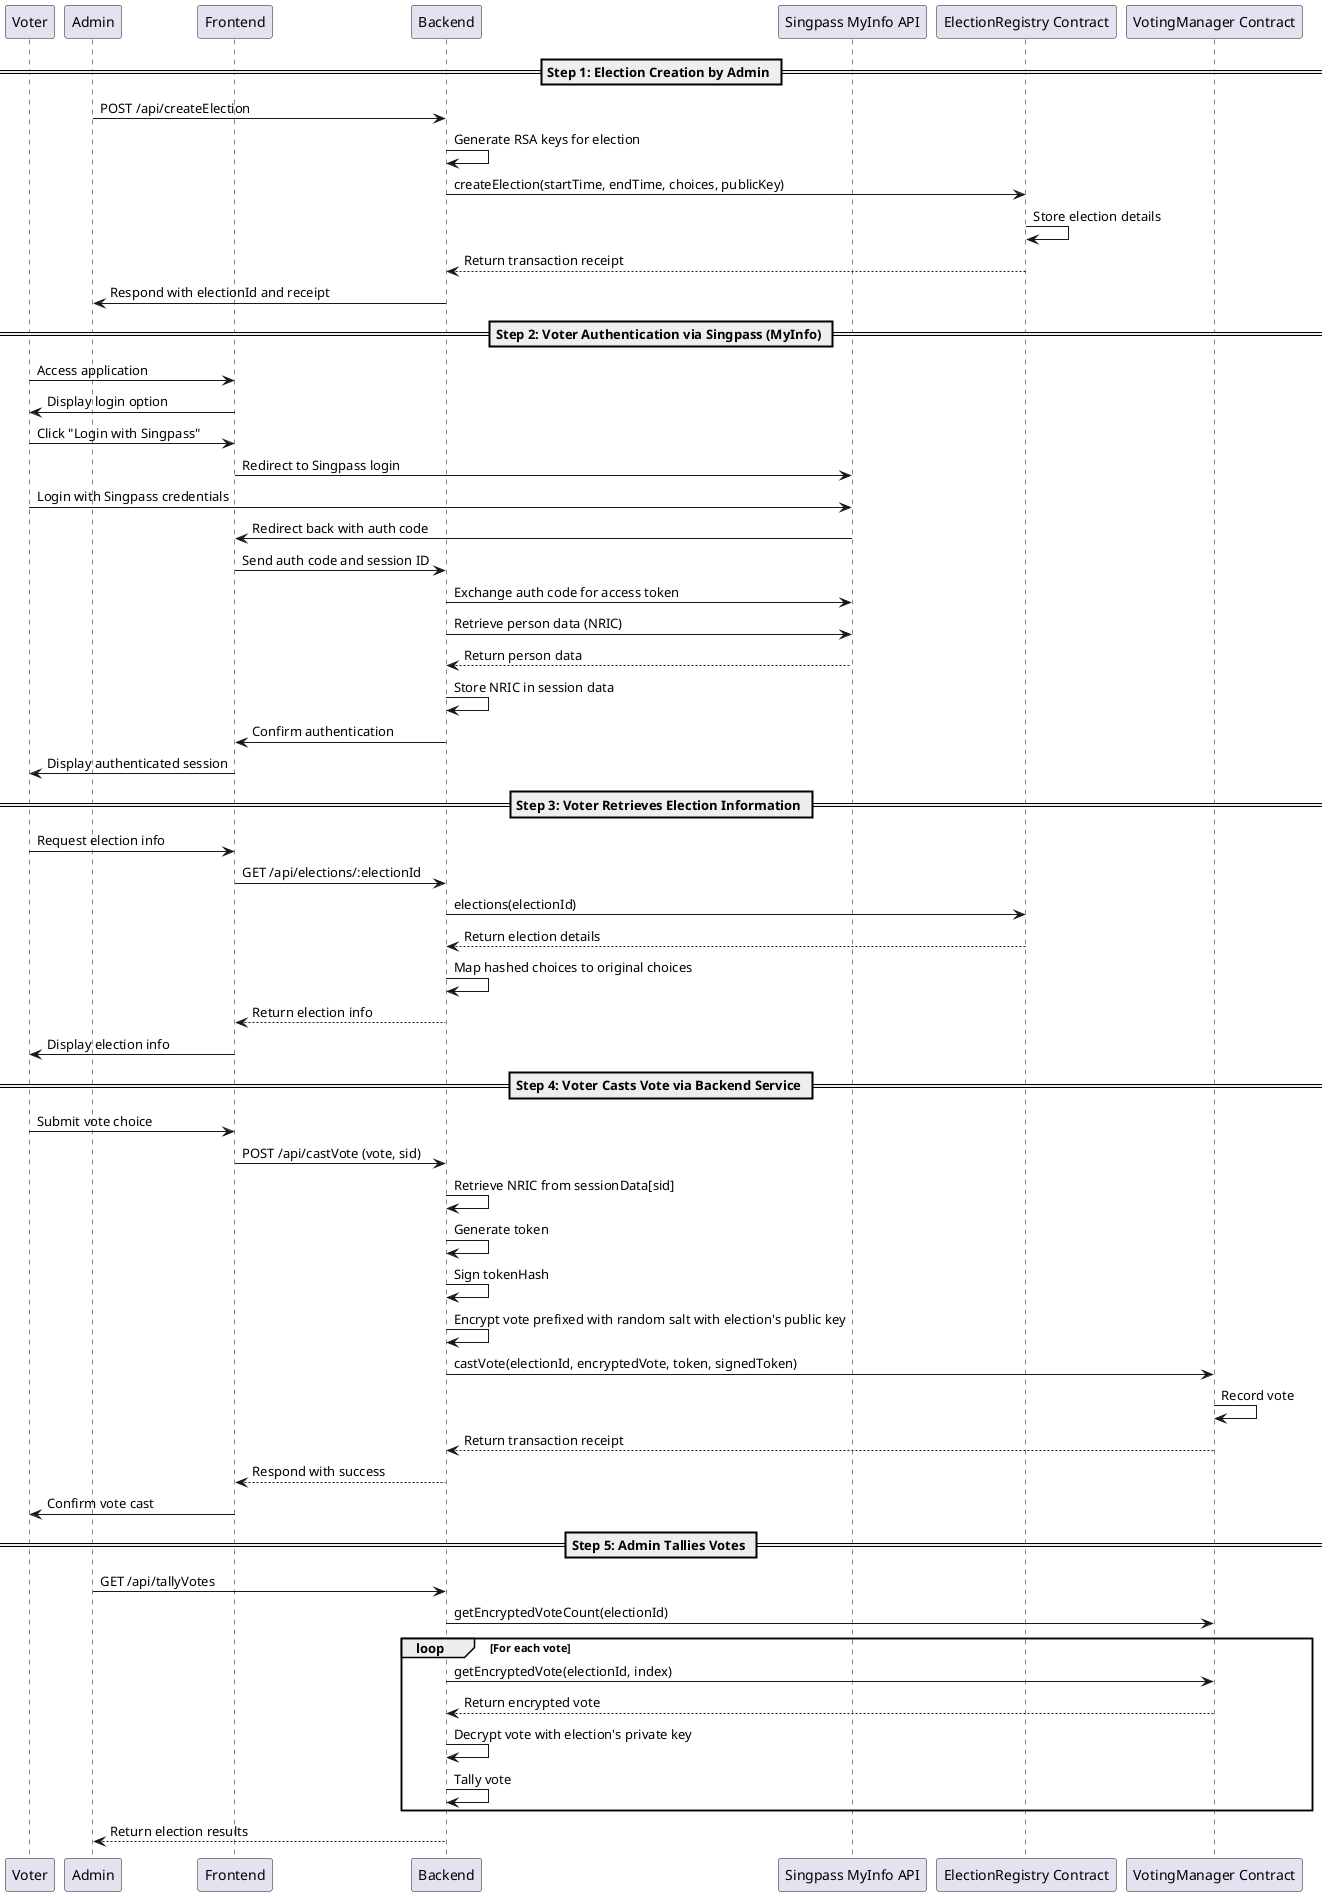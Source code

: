 @startuml
participant Voter
participant Admin
participant Frontend
participant Backend
participant "Singpass MyInfo API" as MyInfo
participant "ElectionRegistry Contract" as ElectionRegistry
participant "VotingManager Contract" as VotingManager
== Step 1: Election Creation by Admin == 
Admin -> Backend: POST /api/createElection
Backend -> Backend: Generate RSA keys for election
Backend -> ElectionRegistry: createElection(startTime, endTime, choices, publicKey)
ElectionRegistry -> ElectionRegistry: Store election details
ElectionRegistry --> Backend: Return transaction receipt
Backend -> Admin: Respond with electionId and receipt

== Step 2: Voter Authentication via Singpass (MyInfo) ==
Voter -> Frontend: Access application
Frontend -> Voter: Display login option
Voter -> Frontend: Click "Login with Singpass"
Frontend -> MyInfo: Redirect to Singpass login
Voter -> MyInfo: Login with Singpass credentials
MyInfo -> Frontend: Redirect back with auth code
Frontend -> Backend: Send auth code and session ID
Backend -> MyInfo: Exchange auth code for access token
Backend -> MyInfo: Retrieve person data (NRIC)
MyInfo --> Backend: Return person data
Backend -> Backend: Store NRIC in session data
Backend -> Frontend: Confirm authentication
Frontend -> Voter: Display authenticated session

== Step 3: Voter Retrieves Election Information ==
Voter -> Frontend: Request election info
Frontend -> Backend: GET /api/elections/:electionId
Backend -> ElectionRegistry: elections(electionId)
ElectionRegistry --> Backend: Return election details
Backend -> Backend: Map hashed choices to original choices
Backend --> Frontend: Return election info
Frontend -> Voter: Display election info

== Step 4: Voter Casts Vote via Backend Service ==
Voter -> Frontend: Submit vote choice
Frontend -> Backend: POST /api/castVote (vote, sid)
Backend -> Backend: Retrieve NRIC from sessionData[sid]
Backend -> Backend: Generate token
Backend -> Backend: Sign tokenHash
Backend -> Backend: Encrypt vote prefixed with random salt with election's public key
Backend -> VotingManager: castVote(electionId, encryptedVote, token, signedToken)
VotingManager -> VotingManager: Record vote
VotingManager --> Backend: Return transaction receipt
Backend --> Frontend: Respond with success
Frontend -> Voter: Confirm vote cast

== Step 5: Admin Tallies Votes == 
Admin -> Backend: GET /api/tallyVotes
Backend -> VotingManager: getEncryptedVoteCount(electionId)
loop For each vote
    Backend -> VotingManager: getEncryptedVote(electionId, index)
    VotingManager --> Backend: Return encrypted vote
    Backend -> Backend: Decrypt vote with election's private key
    Backend -> Backend: Tally vote
end
Backend --> Admin: Return election results

@enduml
